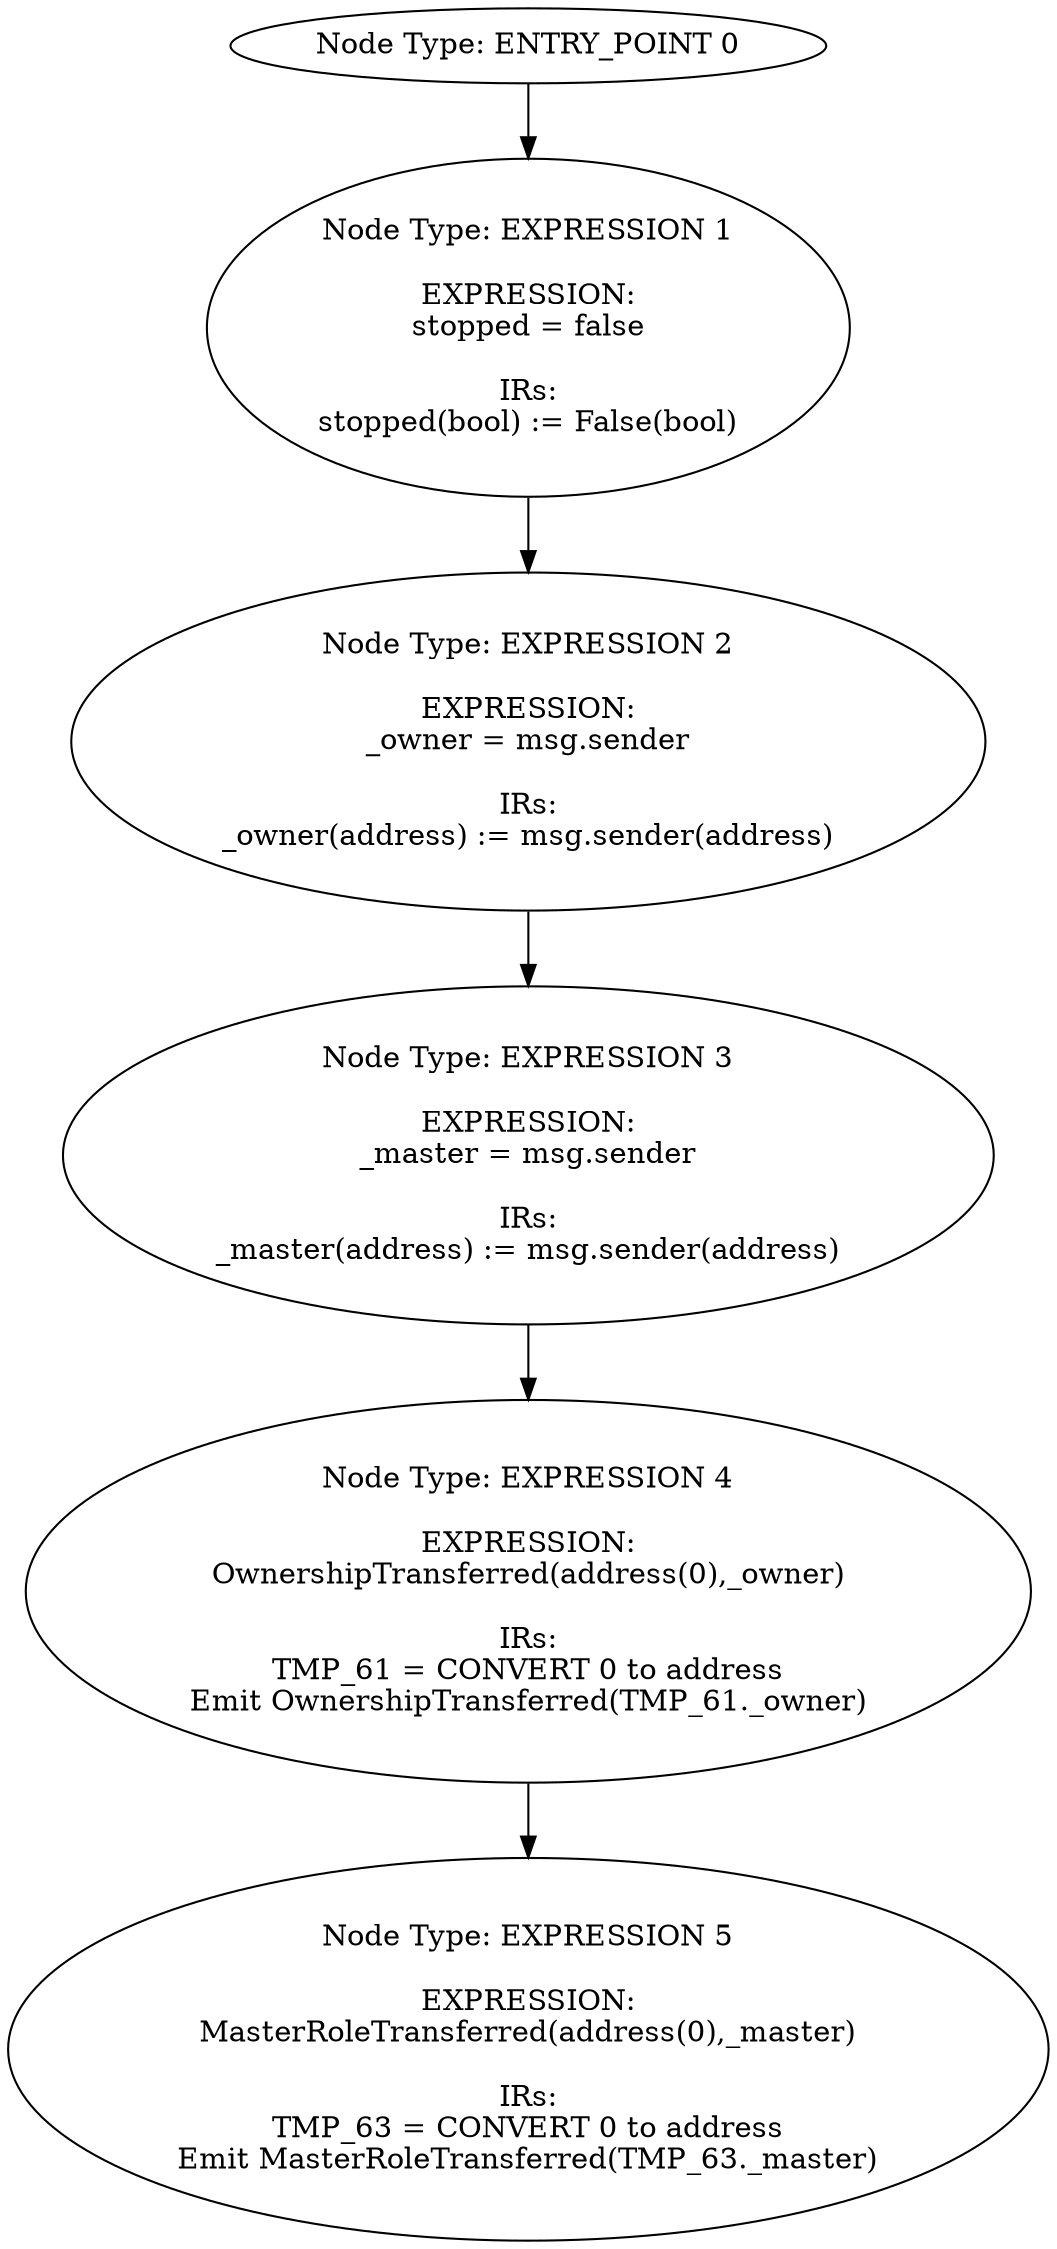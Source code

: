 digraph{
0[label="Node Type: ENTRY_POINT 0
"];
0->1;
1[label="Node Type: EXPRESSION 1

EXPRESSION:
stopped = false

IRs:
stopped(bool) := False(bool)"];
1->2;
2[label="Node Type: EXPRESSION 2

EXPRESSION:
_owner = msg.sender

IRs:
_owner(address) := msg.sender(address)"];
2->3;
3[label="Node Type: EXPRESSION 3

EXPRESSION:
_master = msg.sender

IRs:
_master(address) := msg.sender(address)"];
3->4;
4[label="Node Type: EXPRESSION 4

EXPRESSION:
OwnershipTransferred(address(0),_owner)

IRs:
TMP_61 = CONVERT 0 to address
Emit OwnershipTransferred(TMP_61._owner)"];
4->5;
5[label="Node Type: EXPRESSION 5

EXPRESSION:
MasterRoleTransferred(address(0),_master)

IRs:
TMP_63 = CONVERT 0 to address
Emit MasterRoleTransferred(TMP_63._master)"];
}
